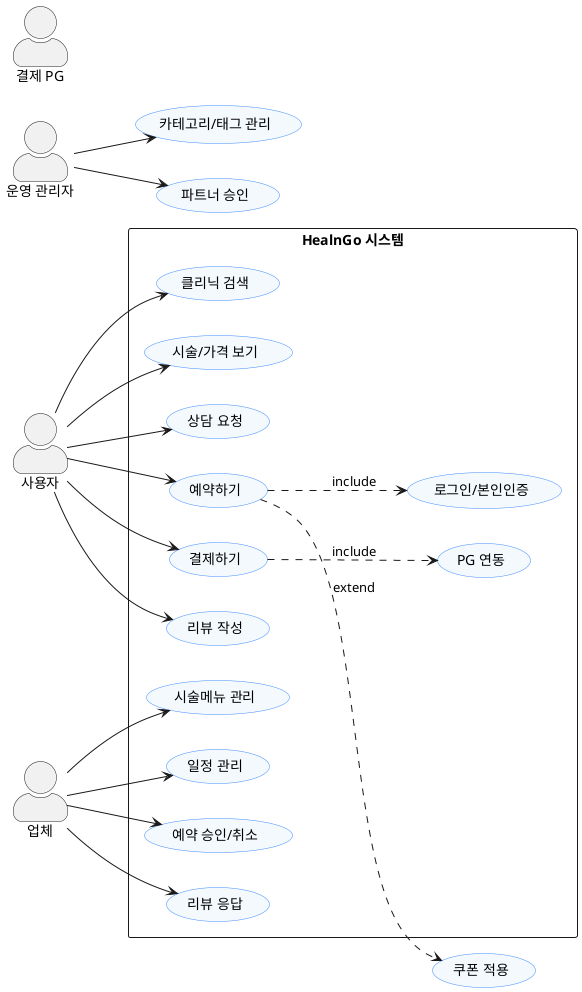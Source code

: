 @startuml
left to right direction
skinparam actorStyle awesome
skinparam usecase {
  BackgroundColor #F4F9FD
  BorderColor #3F8CFF
}

rectangle "HealnGo 시스템" {
  (클리닉 검색)
  (시술/가격 보기)
  (상담 요청)
  (예약하기)
  (결제하기)
  (리뷰 작성)
  (시술메뉴 관리)
  (일정 관리)
  (예약 승인/취소)
  (리뷰 응답)
  (로그인/본인인증)
  (PG 연동)
}

actor "사용자" as User
actor "업체" as Partner
actor "운영 관리자" as Admin
actor "결제 PG" as PG

User --> (클리닉 검색)
User --> (시술/가격 보기)
User --> (상담 요청)
User --> (예약하기)
User --> (결제하기)
User --> (리뷰 작성)

Partner --> (시술메뉴 관리)
Partner --> (일정 관리)
Partner --> (예약 승인/취소)
Partner --> (리뷰 응답)

Admin --> (카테고리/태그 관리)
Admin --> (파트너 승인)

(예약하기) ..> (로그인/본인인증) : «include»
(결제하기) ..> (PG 연동)       : «include»
(예약하기) ..> (쿠폰 적용)       : «extend»
@enduml
